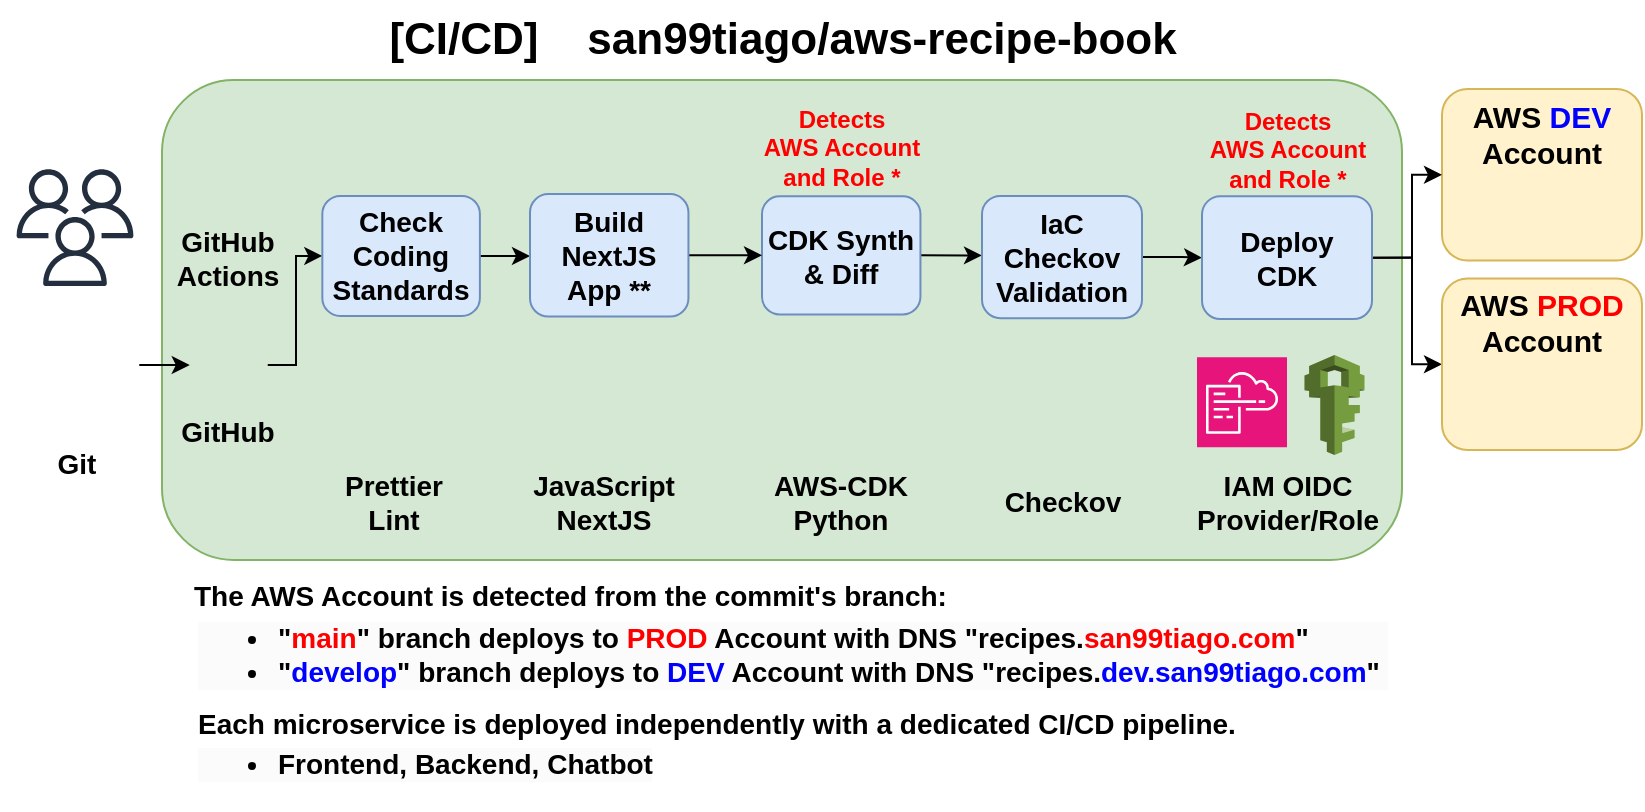 <mxfile version="24.7.17">
  <diagram name="Page-1" id="vtc3H7QWTGBQVeGK8XM8">
    <mxGraphModel dx="-256" dy="665" grid="1" gridSize="10" guides="1" tooltips="1" connect="1" arrows="1" fold="1" page="1" pageScale="1" pageWidth="850" pageHeight="1100" math="0" shadow="0">
      <root>
        <mxCell id="0" />
        <mxCell id="1" parent="0" />
        <mxCell id="WKvCuCK0axWxssWn5Zhs-2" value="" style="rounded=1;whiteSpace=wrap;html=1;fillColor=#d5e8d4;strokeColor=#82b366;fontSize=14;fontStyle=1" vertex="1" parent="1">
          <mxGeometry x="945" y="70" width="620" height="240" as="geometry" />
        </mxCell>
        <mxCell id="WKvCuCK0axWxssWn5Zhs-3" style="edgeStyle=orthogonalEdgeStyle;rounded=0;orthogonalLoop=1;jettySize=auto;html=1;exitX=1;exitY=0.5;exitDx=0;exitDy=0;entryX=0;entryY=0.5;entryDx=0;entryDy=0;" edge="1" parent="1" source="WKvCuCK0axWxssWn5Zhs-4" target="WKvCuCK0axWxssWn5Zhs-8">
          <mxGeometry relative="1" as="geometry">
            <Array as="points">
              <mxPoint x="1012" y="212" />
              <mxPoint x="1012" y="158" />
            </Array>
          </mxGeometry>
        </mxCell>
        <mxCell id="WKvCuCK0axWxssWn5Zhs-4" value="" style="shape=image;html=1;verticalAlign=top;verticalLabelPosition=bottom;labelBackgroundColor=#ffffff;imageAspect=0;aspect=fixed;image=https://cdn4.iconfinder.com/data/icons/ionicons/512/icon-social-github-128.png;fontSize=14;fontStyle=1" vertex="1" parent="1">
          <mxGeometry x="958.88" y="193.01" width="39" height="39" as="geometry" />
        </mxCell>
        <mxCell id="WKvCuCK0axWxssWn5Zhs-5" value="&lt;br&gt;&lt;br&gt;&lt;br&gt;&lt;br&gt;&lt;font color=&quot;#030000&quot;&gt;Git&lt;/font&gt;" style="sketch=0;outlineConnect=0;fontColor=#232F3E;gradientColor=none;strokeColor=#232F3E;fillColor=#ffffff;dashed=0;verticalLabelPosition=bottom;verticalAlign=top;align=center;html=1;fontSize=14;fontStyle=1;aspect=fixed;shape=mxgraph.aws4.resourceIcon;resIcon=mxgraph.aws4.users;" vertex="1" parent="1">
          <mxGeometry x="865" y="107.36" width="73" height="73" as="geometry" />
        </mxCell>
        <mxCell id="WKvCuCK0axWxssWn5Zhs-6" value="" style="shape=image;verticalLabelPosition=bottom;labelBackgroundColor=default;verticalAlign=top;aspect=fixed;imageAspect=0;image=https://avatars.githubusercontent.com/u/44036562?s=280&amp;v=4;fontSize=14;fontStyle=1" vertex="1" parent="1">
          <mxGeometry x="950.25" y="90.32" width="48" height="48" as="geometry" />
        </mxCell>
        <mxCell id="WKvCuCK0axWxssWn5Zhs-7" style="edgeStyle=orthogonalEdgeStyle;rounded=0;orthogonalLoop=1;jettySize=auto;html=1;exitX=1;exitY=0.5;exitDx=0;exitDy=0;entryX=0;entryY=0.5;entryDx=0;entryDy=0;" edge="1" parent="1" source="WKvCuCK0axWxssWn5Zhs-8" target="WKvCuCK0axWxssWn5Zhs-36">
          <mxGeometry relative="1" as="geometry" />
        </mxCell>
        <mxCell id="WKvCuCK0axWxssWn5Zhs-8" value="Check&lt;br&gt;Coding Standards" style="rounded=1;whiteSpace=wrap;html=1;fontSize=14;fontStyle=1;fillColor=#dae8fc;strokeColor=#6c8ebf;" vertex="1" parent="1">
          <mxGeometry x="1025.16" y="127.96" width="78.79" height="59.98" as="geometry" />
        </mxCell>
        <mxCell id="WKvCuCK0axWxssWn5Zhs-9" style="edgeStyle=orthogonalEdgeStyle;rounded=0;orthogonalLoop=1;jettySize=auto;html=1;exitX=1;exitY=0.5;exitDx=0;exitDy=0;" edge="1" parent="1" source="WKvCuCK0axWxssWn5Zhs-17" target="WKvCuCK0axWxssWn5Zhs-4">
          <mxGeometry relative="1" as="geometry">
            <mxPoint x="928" y="212.5" as="sourcePoint" />
          </mxGeometry>
        </mxCell>
        <mxCell id="WKvCuCK0axWxssWn5Zhs-10" value="" style="rounded=1;whiteSpace=wrap;html=1;fontSize=16;fontStyle=1;fillColor=#fff2cc;strokeColor=#d6b656;" vertex="1" parent="1">
          <mxGeometry x="1585" y="74.5" width="100" height="85.75" as="geometry" />
        </mxCell>
        <mxCell id="WKvCuCK0axWxssWn5Zhs-11" value="GitHub Actions" style="text;html=1;strokeColor=none;fillColor=none;align=center;verticalAlign=middle;whiteSpace=wrap;rounded=0;fontSize=14;fontStyle=1" vertex="1" parent="1">
          <mxGeometry x="948.26" y="144.36" width="60.25" height="30" as="geometry" />
        </mxCell>
        <mxCell id="WKvCuCK0axWxssWn5Zhs-12" value="[CI/CD]&amp;nbsp; &amp;nbsp; san99tiago/aws-recipe-book" style="text;html=1;align=center;verticalAlign=middle;resizable=0;points=[];autosize=1;strokeColor=none;fillColor=none;fontStyle=1;fontSize=22;" vertex="1" parent="1">
          <mxGeometry x="1055" y="30" width="400" height="40" as="geometry" />
        </mxCell>
        <mxCell id="WKvCuCK0axWxssWn5Zhs-13" style="edgeStyle=orthogonalEdgeStyle;rounded=0;orthogonalLoop=1;jettySize=auto;html=1;exitX=1;exitY=0.5;exitDx=0;exitDy=0;entryX=0;entryY=0.5;entryDx=0;entryDy=0;" edge="1" parent="1" source="WKvCuCK0axWxssWn5Zhs-14" target="WKvCuCK0axWxssWn5Zhs-19">
          <mxGeometry relative="1" as="geometry" />
        </mxCell>
        <mxCell id="WKvCuCK0axWxssWn5Zhs-14" value="CDK Synth&lt;br&gt;&amp;amp; Diff" style="rounded=1;whiteSpace=wrap;html=1;fontSize=14;fontStyle=1;fillColor=#dae8fc;strokeColor=#6c8ebf;" vertex="1" parent="1">
          <mxGeometry x="1245" y="128.12" width="79.22" height="59.09" as="geometry" />
        </mxCell>
        <mxCell id="WKvCuCK0axWxssWn5Zhs-15" value="" style="shape=image;verticalLabelPosition=bottom;labelBackgroundColor=default;verticalAlign=top;aspect=fixed;imageAspect=0;image=https://upload.wikimedia.org/wikipedia/commons/thumb/9/93/Amazon_Web_Services_Logo.svg/640px-Amazon_Web_Services_Logo.svg.png;" vertex="1" parent="1">
          <mxGeometry x="1609.49" y="120.25" width="51.02" height="30.54" as="geometry" />
        </mxCell>
        <mxCell id="WKvCuCK0axWxssWn5Zhs-16" value="" style="shape=image;verticalLabelPosition=bottom;labelBackgroundColor=default;verticalAlign=top;aspect=fixed;imageAspect=0;image=https://miro.medium.com/v2/resize:fit:500/1*LHt1OdlaWH2zM1jknkeYlg.png;" vertex="1" parent="1">
          <mxGeometry x="1233.17" y="212.29" width="48.42" height="48.42" as="geometry" />
        </mxCell>
        <mxCell id="WKvCuCK0axWxssWn5Zhs-17" value="" style="shape=image;verticalLabelPosition=bottom;labelBackgroundColor=default;verticalAlign=top;aspect=fixed;imageAspect=0;image=https://git-scm.com/images/logos/downloads/Git-Icon-1788C.png;" vertex="1" parent="1">
          <mxGeometry x="869.35" y="180.36" width="64.29" height="64.29" as="geometry" />
        </mxCell>
        <mxCell id="WKvCuCK0axWxssWn5Zhs-18" style="edgeStyle=orthogonalEdgeStyle;rounded=0;orthogonalLoop=1;jettySize=auto;html=1;entryX=0;entryY=0.5;entryDx=0;entryDy=0;" edge="1" parent="1" source="WKvCuCK0axWxssWn5Zhs-19" target="WKvCuCK0axWxssWn5Zhs-22">
          <mxGeometry relative="1" as="geometry" />
        </mxCell>
        <mxCell id="WKvCuCK0axWxssWn5Zhs-19" value="IaC&lt;br&gt;Checkov&lt;br&gt;Validation" style="rounded=1;whiteSpace=wrap;html=1;fontSize=14;fontStyle=1;fillColor=#dae8fc;strokeColor=#6c8ebf;" vertex="1" parent="1">
          <mxGeometry x="1355" y="127.96" width="80" height="61.13" as="geometry" />
        </mxCell>
        <mxCell id="WKvCuCK0axWxssWn5Zhs-20" value="" style="shape=image;verticalLabelPosition=bottom;labelBackgroundColor=default;verticalAlign=top;aspect=fixed;imageAspect=0;image=https://raw.githubusercontent.com/bridgecrewio/checkov/main/docs/web/images/checkov_by_bridgecrew.png;rotation=0;" vertex="1" parent="1">
          <mxGeometry x="1351.12" y="222.08" width="87.76" height="29.55" as="geometry" />
        </mxCell>
        <mxCell id="WKvCuCK0axWxssWn5Zhs-21" style="edgeStyle=orthogonalEdgeStyle;rounded=0;orthogonalLoop=1;jettySize=auto;html=1;exitX=1;exitY=0.5;exitDx=0;exitDy=0;entryX=0;entryY=0.5;entryDx=0;entryDy=0;" edge="1" parent="1" source="WKvCuCK0axWxssWn5Zhs-22" target="WKvCuCK0axWxssWn5Zhs-10">
          <mxGeometry relative="1" as="geometry" />
        </mxCell>
        <mxCell id="WKvCuCK0axWxssWn5Zhs-45" style="edgeStyle=orthogonalEdgeStyle;rounded=0;orthogonalLoop=1;jettySize=auto;html=1;exitX=1;exitY=0.5;exitDx=0;exitDy=0;entryX=0;entryY=0.5;entryDx=0;entryDy=0;" edge="1" parent="1" source="WKvCuCK0axWxssWn5Zhs-22" target="WKvCuCK0axWxssWn5Zhs-42">
          <mxGeometry relative="1" as="geometry">
            <Array as="points">
              <mxPoint x="1570" y="159.07" />
              <mxPoint x="1570" y="212.07" />
            </Array>
          </mxGeometry>
        </mxCell>
        <mxCell id="WKvCuCK0axWxssWn5Zhs-22" value="Deploy&lt;br&gt;CDK" style="rounded=1;whiteSpace=wrap;html=1;fontSize=14;fontStyle=1;fillColor=#dae8fc;strokeColor=#6c8ebf;" vertex="1" parent="1">
          <mxGeometry x="1465" y="128.12" width="85" height="61.44" as="geometry" />
        </mxCell>
        <mxCell id="WKvCuCK0axWxssWn5Zhs-23" value="" style="sketch=0;points=[[0,0,0],[0.25,0,0],[0.5,0,0],[0.75,0,0],[1,0,0],[0,1,0],[0.25,1,0],[0.5,1,0],[0.75,1,0],[1,1,0],[0,0.25,0],[0,0.5,0],[0,0.75,0],[1,0.25,0],[1,0.5,0],[1,0.75,0]];points=[[0,0,0],[0.25,0,0],[0.5,0,0],[0.75,0,0],[1,0,0],[0,1,0],[0.25,1,0],[0.5,1,0],[0.75,1,0],[1,1,0],[0,0.25,0],[0,0.5,0],[0,0.75,0],[1,0.25,0],[1,0.5,0],[1,0.75,0]];outlineConnect=0;fontColor=#232F3E;fillColor=#E7157B;strokeColor=#ffffff;dashed=0;verticalLabelPosition=bottom;verticalAlign=top;align=center;html=1;fontSize=12;fontStyle=0;aspect=fixed;shape=mxgraph.aws4.resourceIcon;resIcon=mxgraph.aws4.cloudformation;" vertex="1" parent="1">
          <mxGeometry x="1462.5" y="208.65" width="45" height="45" as="geometry" />
        </mxCell>
        <mxCell id="WKvCuCK0axWxssWn5Zhs-24" value="" style="outlineConnect=0;dashed=0;verticalLabelPosition=bottom;verticalAlign=top;align=center;html=1;shape=mxgraph.aws3.iam;fillColor=#759C3E;gradientColor=none;" vertex="1" parent="1">
          <mxGeometry x="1516.25" y="207.5" width="30" height="50" as="geometry" />
        </mxCell>
        <mxCell id="WKvCuCK0axWxssWn5Zhs-25" value="Detects&lt;br style=&quot;font-size: 12px;&quot;&gt;AWS Account&lt;br style=&quot;font-size: 12px;&quot;&gt;and Role *" style="text;html=1;strokeColor=none;fillColor=none;align=center;verticalAlign=middle;whiteSpace=wrap;rounded=0;fontSize=12;fontStyle=1;fontColor=#FF0000;" vertex="1" parent="1">
          <mxGeometry x="1462.5" y="80.93" width="90" height="47.78" as="geometry" />
        </mxCell>
        <mxCell id="WKvCuCK0axWxssWn5Zhs-26" value="GitHub" style="text;html=1;strokeColor=none;fillColor=none;align=center;verticalAlign=middle;whiteSpace=wrap;rounded=0;fontSize=14;fontStyle=1" vertex="1" parent="1">
          <mxGeometry x="948.26" y="230.91" width="60.25" height="30" as="geometry" />
        </mxCell>
        <mxCell id="WKvCuCK0axWxssWn5Zhs-27" value="AWS &lt;font color=&quot;#0000ff&quot;&gt;DEV&lt;/font&gt;&lt;br style=&quot;font-size: 15px;&quot;&gt;Account" style="text;html=1;strokeColor=none;fillColor=none;align=center;verticalAlign=middle;whiteSpace=wrap;rounded=0;fontSize=15;fontStyle=1" vertex="1" parent="1">
          <mxGeometry x="1592.25" y="78.81" width="85.5" height="35.75" as="geometry" />
        </mxCell>
        <mxCell id="WKvCuCK0axWxssWn5Zhs-28" value="" style="shape=image;verticalLabelPosition=bottom;labelBackgroundColor=default;verticalAlign=top;aspect=fixed;imageAspect=0;image=https://prettier.io/icon.png;" vertex="1" parent="1">
          <mxGeometry x="1041.32" y="208.65" width="40.47" height="40.47" as="geometry" />
        </mxCell>
        <mxCell id="WKvCuCK0axWxssWn5Zhs-29" value="" style="shape=image;verticalLabelPosition=bottom;labelBackgroundColor=default;verticalAlign=top;aspect=fixed;imageAspect=0;image=https://upload.wikimedia.org/wikipedia/commons/thumb/6/6a/JavaScript-logo.png/800px-JavaScript-logo.png;" vertex="1" parent="1">
          <mxGeometry x="1113" y="210" width="45" height="45" as="geometry" />
        </mxCell>
        <mxCell id="WKvCuCK0axWxssWn5Zhs-31" value="Prettier&lt;br&gt;Lint" style="text;html=1;strokeColor=none;fillColor=none;align=center;verticalAlign=middle;whiteSpace=wrap;rounded=0;fontSize=14;fontStyle=1" vertex="1" parent="1">
          <mxGeometry x="1031.43" y="265.71" width="60.25" height="30" as="geometry" />
        </mxCell>
        <mxCell id="WKvCuCK0axWxssWn5Zhs-32" value="AWS-CDK&lt;br&gt;Python" style="text;html=1;strokeColor=none;fillColor=none;align=center;verticalAlign=middle;whiteSpace=wrap;rounded=0;fontSize=14;fontStyle=1" vertex="1" parent="1">
          <mxGeometry x="1240.27" y="265.71" width="88.68" height="30" as="geometry" />
        </mxCell>
        <mxCell id="WKvCuCK0axWxssWn5Zhs-33" value="Checkov" style="text;html=1;strokeColor=none;fillColor=none;align=center;verticalAlign=middle;whiteSpace=wrap;rounded=0;fontSize=14;fontStyle=1" vertex="1" parent="1">
          <mxGeometry x="1357.5" y="265.71" width="75" height="30" as="geometry" />
        </mxCell>
        <mxCell id="WKvCuCK0axWxssWn5Zhs-34" value="IAM OIDC&lt;br&gt;Provider/Role" style="text;html=1;strokeColor=none;fillColor=none;align=center;verticalAlign=middle;whiteSpace=wrap;rounded=0;fontSize=14;fontStyle=1" vertex="1" parent="1">
          <mxGeometry x="1468.75" y="265.21" width="77.5" height="31" as="geometry" />
        </mxCell>
        <mxCell id="WKvCuCK0axWxssWn5Zhs-35" style="edgeStyle=orthogonalEdgeStyle;rounded=0;orthogonalLoop=1;jettySize=auto;html=1;exitX=1;exitY=0.5;exitDx=0;exitDy=0;entryX=0;entryY=0.5;entryDx=0;entryDy=0;" edge="1" parent="1" source="WKvCuCK0axWxssWn5Zhs-36" target="WKvCuCK0axWxssWn5Zhs-14">
          <mxGeometry relative="1" as="geometry" />
        </mxCell>
        <mxCell id="WKvCuCK0axWxssWn5Zhs-36" value="Build&lt;br&gt;NextJS&lt;br&gt;App **" style="rounded=1;whiteSpace=wrap;html=1;fontSize=14;fontStyle=1;fillColor=#dae8fc;strokeColor=#6c8ebf;" vertex="1" parent="1">
          <mxGeometry x="1129" y="127.02" width="79.22" height="61.29" as="geometry" />
        </mxCell>
        <mxCell id="WKvCuCK0axWxssWn5Zhs-37" value="Detects&lt;br style=&quot;font-size: 12px;&quot;&gt;AWS Account&lt;br style=&quot;font-size: 12px;&quot;&gt;and Role *" style="text;html=1;strokeColor=none;fillColor=none;align=center;verticalAlign=middle;whiteSpace=wrap;rounded=0;fontSize=12;fontStyle=1;fontColor=#FF0000;" vertex="1" parent="1">
          <mxGeometry x="1239.61" y="80.18" width="90" height="47.78" as="geometry" />
        </mxCell>
        <mxCell id="WKvCuCK0axWxssWn5Zhs-38" value="" style="shape=image;verticalLabelPosition=bottom;labelBackgroundColor=default;verticalAlign=top;aspect=fixed;imageAspect=0;image=https://static-00.iconduck.com/assets.00/nextjs-icon-512x512-y563b8iq.png;" vertex="1" parent="1">
          <mxGeometry x="1164" y="208.65" width="47.71" height="47.71" as="geometry" />
        </mxCell>
        <mxCell id="WKvCuCK0axWxssWn5Zhs-39" value="JavaScript&lt;br&gt;NextJS" style="text;html=1;strokeColor=none;fillColor=none;align=center;verticalAlign=middle;whiteSpace=wrap;rounded=0;fontSize=14;fontStyle=1" vertex="1" parent="1">
          <mxGeometry x="1136.48" y="265.71" width="60.25" height="30" as="geometry" />
        </mxCell>
        <mxCell id="WKvCuCK0axWxssWn5Zhs-40" value="&lt;span style=&quot;background-color: initial;&quot;&gt;The AWS Account is detected from the commit&#39;s branch:&lt;br&gt;&lt;/span&gt;" style="text;html=1;strokeColor=none;fillColor=none;align=left;verticalAlign=middle;whiteSpace=wrap;rounded=0;fontSize=14;fontStyle=1" vertex="1" parent="1">
          <mxGeometry x="958.88" y="310" width="387.5" height="35.71" as="geometry" />
        </mxCell>
        <mxCell id="WKvCuCK0axWxssWn5Zhs-41" value="&lt;ul style=&quot;border-color: var(--border-color); font-family: Helvetica; font-size: 14px; font-style: normal; font-variant-ligatures: normal; font-variant-caps: normal; letter-spacing: normal; orphans: 2; text-align: left; text-indent: 0px; text-transform: none; widows: 2; word-spacing: 0px; -webkit-text-stroke-width: 0px; background-color: rgb(251, 251, 251); text-decoration-thickness: initial; text-decoration-style: initial; text-decoration-color: initial;&quot;&gt;&lt;li style=&quot;border-color: var(--border-color);&quot;&gt;&lt;span style=&quot;border-color: var(--border-color); background-color: initial;&quot;&gt;&lt;b style=&quot;&quot;&gt;&quot;&lt;font color=&quot;#ff0000&quot;&gt;main&lt;/font&gt;&quot; branch deploys to &lt;font color=&quot;#ff0000&quot;&gt;PROD&lt;/font&gt; Account with DNS &quot;recipes.&lt;font color=&quot;#ff0000&quot;&gt;san99tiago.com&lt;/font&gt;&quot;&amp;nbsp;&lt;/b&gt;&lt;/span&gt;&lt;/li&gt;&lt;li style=&quot;font-weight: 700; border-color: var(--border-color);&quot;&gt;&lt;span style=&quot;color: rgb(0, 0, 0);&quot;&gt;&quot;&lt;/span&gt;&lt;font color=&quot;#0000ff&quot;&gt;develop&lt;/font&gt;&quot; branch deploys to &lt;font color=&quot;#0000ff&quot;&gt;DEV&lt;/font&gt; Account with DNS &quot;recipes.&lt;font color=&quot;#0000ff&quot;&gt;dev.san99tiago.com&lt;/font&gt;&quot;&amp;nbsp;&lt;/li&gt;&lt;/ul&gt;" style="text;whiteSpace=wrap;html=1;" vertex="1" parent="1">
          <mxGeometry x="960.5" y="320" width="618.38" height="60" as="geometry" />
        </mxCell>
        <mxCell id="WKvCuCK0axWxssWn5Zhs-42" value="" style="rounded=1;whiteSpace=wrap;html=1;fontSize=16;fontStyle=1;fillColor=#fff2cc;strokeColor=#d6b656;" vertex="1" parent="1">
          <mxGeometry x="1585" y="169.25" width="100" height="85.75" as="geometry" />
        </mxCell>
        <mxCell id="WKvCuCK0axWxssWn5Zhs-43" value="" style="shape=image;verticalLabelPosition=bottom;labelBackgroundColor=default;verticalAlign=top;aspect=fixed;imageAspect=0;image=https://upload.wikimedia.org/wikipedia/commons/thumb/9/93/Amazon_Web_Services_Logo.svg/640px-Amazon_Web_Services_Logo.svg.png;" vertex="1" parent="1">
          <mxGeometry x="1609.49" y="215" width="51.02" height="30.54" as="geometry" />
        </mxCell>
        <mxCell id="WKvCuCK0axWxssWn5Zhs-44" value="AWS &lt;font color=&quot;#ff0000&quot;&gt;PROD&lt;/font&gt;&lt;br style=&quot;font-size: 15px;&quot;&gt;Account" style="text;html=1;strokeColor=none;fillColor=none;align=center;verticalAlign=middle;whiteSpace=wrap;rounded=0;fontSize=15;fontStyle=1" vertex="1" parent="1">
          <mxGeometry x="1592.25" y="173.56" width="85.5" height="35.75" as="geometry" />
        </mxCell>
        <mxCell id="WKvCuCK0axWxssWn5Zhs-46" value="" style="shape=image;verticalLabelPosition=bottom;labelBackgroundColor=default;verticalAlign=top;aspect=fixed;imageAspect=0;image=https://upload.wikimedia.org/wikipedia/commons/thumb/c/c3/Python-logo-notext.svg/1869px-Python-logo-notext.svg.png;" vertex="1" parent="1">
          <mxGeometry x="1285.43" y="212.63" width="48.72" height="53.44" as="geometry" />
        </mxCell>
        <mxCell id="WKvCuCK0axWxssWn5Zhs-47" value="&lt;span style=&quot;font-size: 14px;&quot;&gt;&lt;b&gt;Each microservice is deployed independently with a dedicated CI/CD pipeline.&lt;/b&gt;&lt;/span&gt;&lt;div&gt;&lt;span style=&quot;font-size: 14px;&quot;&gt;&lt;b&gt;&lt;br&gt;&lt;/b&gt;&lt;/span&gt;&lt;/div&gt;" style="text;whiteSpace=wrap;html=1;" vertex="1" parent="1">
          <mxGeometry x="960.5" y="376.5" width="543.68" height="28.78" as="geometry" />
        </mxCell>
        <mxCell id="WKvCuCK0axWxssWn5Zhs-48" value="&lt;ul style=&quot;border-color: var(--border-color); font-family: Helvetica; font-size: 14px; font-style: normal; font-variant-ligatures: normal; font-variant-caps: normal; letter-spacing: normal; orphans: 2; text-align: left; text-indent: 0px; text-transform: none; widows: 2; word-spacing: 0px; -webkit-text-stroke-width: 0px; background-color: rgb(251, 251, 251); text-decoration-thickness: initial; text-decoration-style: initial; text-decoration-color: initial;&quot;&gt;&lt;li style=&quot;border-color: var(--border-color);&quot;&gt;&lt;b&gt;Frontend,&amp;nbsp;&lt;/b&gt;&lt;b&gt;Backend,&amp;nbsp;&lt;/b&gt;&lt;b&gt;Chatbot&lt;/b&gt;&lt;/li&gt;&lt;/ul&gt;" style="text;whiteSpace=wrap;html=1;" vertex="1" parent="1">
          <mxGeometry x="960.5" y="383" width="519.5" height="47" as="geometry" />
        </mxCell>
      </root>
    </mxGraphModel>
  </diagram>
</mxfile>
